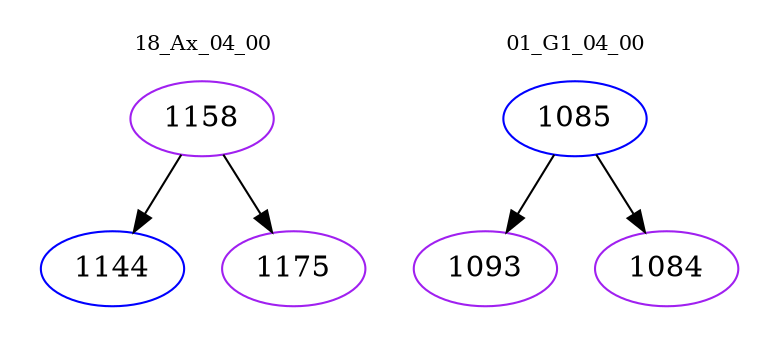 digraph{
subgraph cluster_0 {
color = white
label = "18_Ax_04_00";
fontsize=10;
T0_1158 [label="1158", color="purple"]
T0_1158 -> T0_1144 [color="black"]
T0_1144 [label="1144", color="blue"]
T0_1158 -> T0_1175 [color="black"]
T0_1175 [label="1175", color="purple"]
}
subgraph cluster_1 {
color = white
label = "01_G1_04_00";
fontsize=10;
T1_1085 [label="1085", color="blue"]
T1_1085 -> T1_1093 [color="black"]
T1_1093 [label="1093", color="purple"]
T1_1085 -> T1_1084 [color="black"]
T1_1084 [label="1084", color="purple"]
}
}
